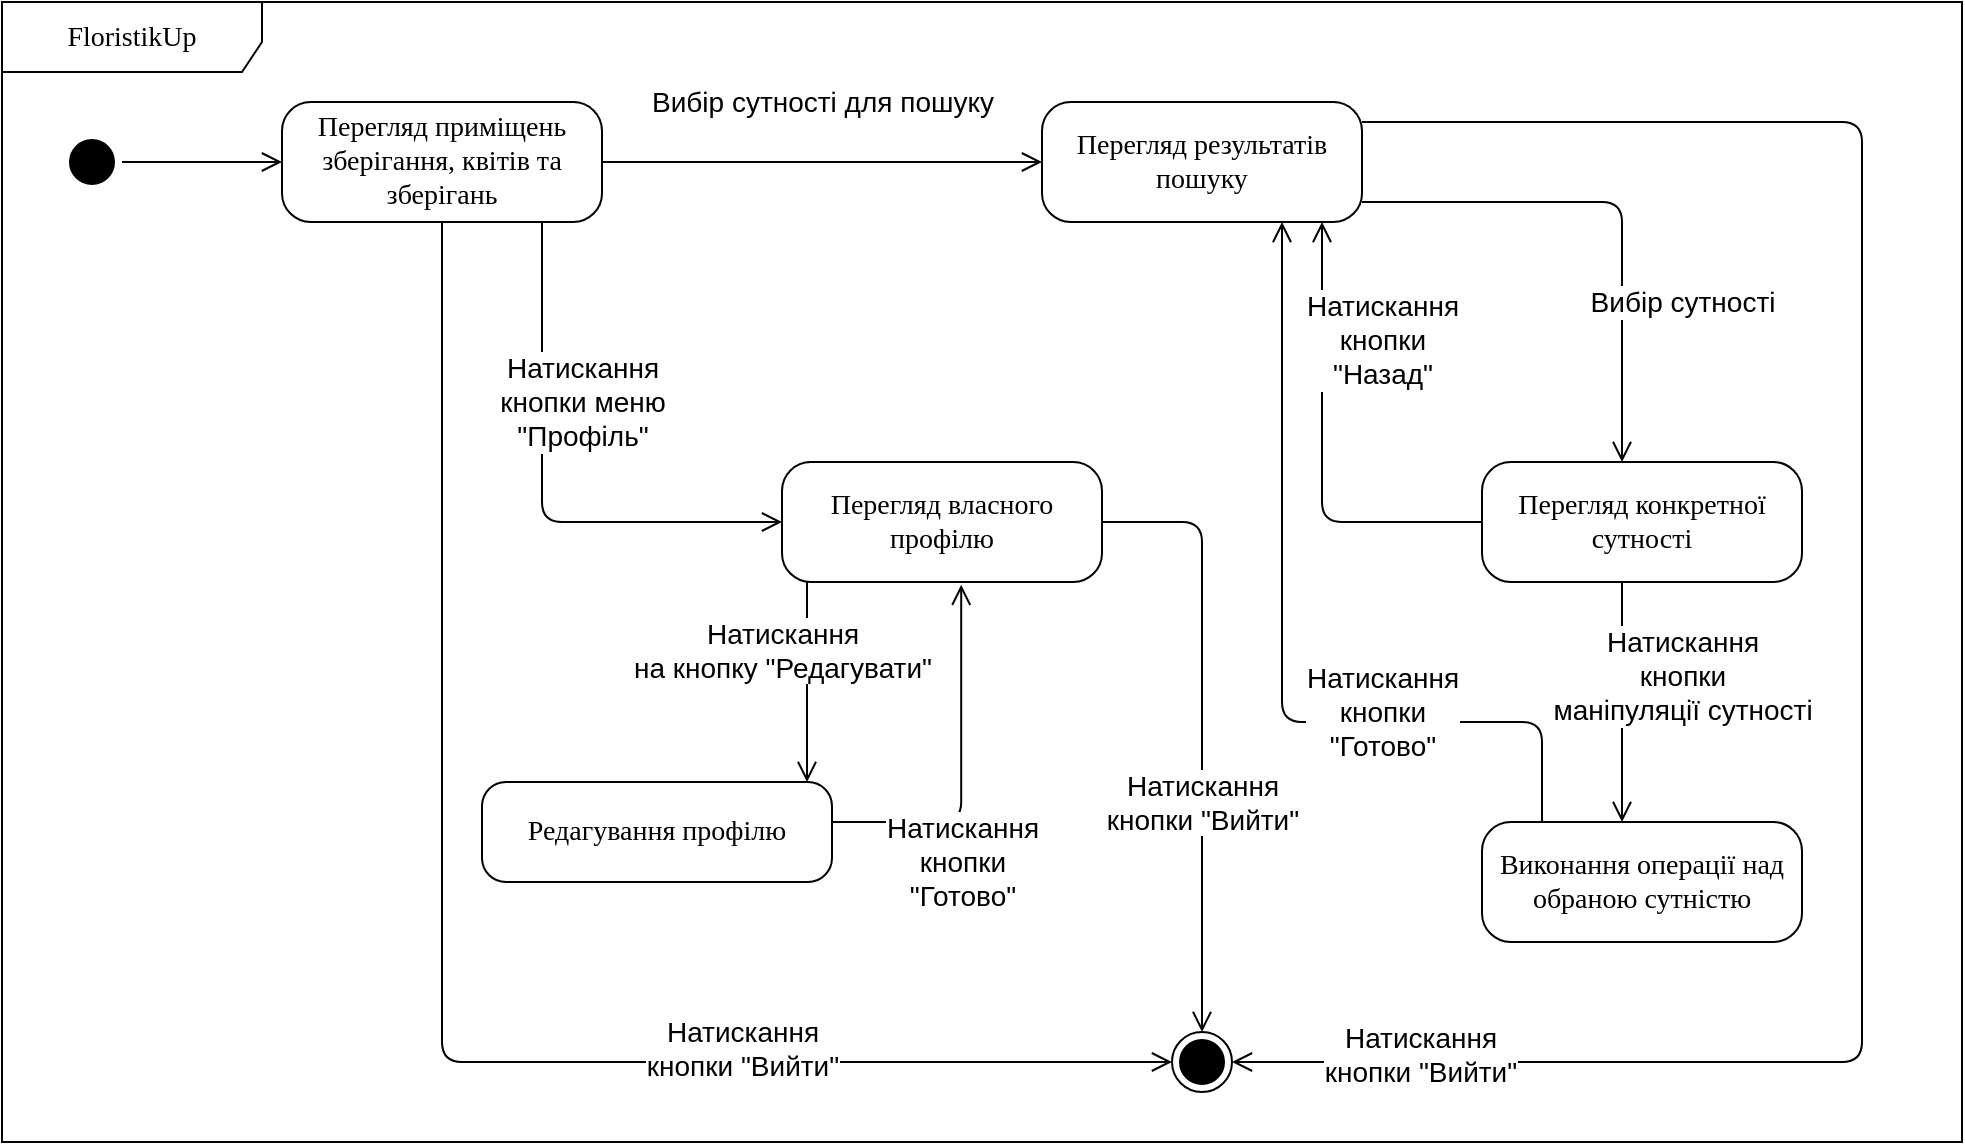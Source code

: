 <mxfile version="14.5.1" type="google"><diagram id="kVwoH0C3gzCKfx1Va9SO" name="Page-1"><mxGraphModel dx="1278" dy="580" grid="1" gridSize="10" guides="1" tooltips="1" connect="1" arrows="1" fold="1" page="1" pageScale="1" pageWidth="827" pageHeight="1169" math="0" shadow="0"><root><mxCell id="0"/><mxCell id="1" parent="0"/><mxCell id="T2dP1ATbqDYAn68ihmC9-1" value="&lt;span style=&quot;font-family: &amp;#34;times new roman&amp;#34; , serif ; font-size: 14px&quot;&gt;FloristikUp&lt;/span&gt;" style="shape=umlFrame;whiteSpace=wrap;html=1;rounded=1;shadow=0;comic=0;labelBackgroundColor=none;strokeWidth=1;fontFamily=Verdana;fontSize=14;align=center;width=130;height=35;" parent="1" vertex="1"><mxGeometry x="100" y="70" width="980" height="570" as="geometry"/></mxCell><mxCell id="T2dP1ATbqDYAn68ihmC9-2" value="" style="ellipse;html=1;shape=startState;fillColor=#000000;rounded=1;shadow=0;comic=0;labelBackgroundColor=none;fontFamily=Verdana;fontSize=14;fontColor=#000000;align=center;direction=south;" parent="1" vertex="1"><mxGeometry x="130" y="135" width="30" height="30" as="geometry"/></mxCell><mxCell id="T2dP1ATbqDYAn68ihmC9-3" value="Виконання операції над обраною сутністю" style="rounded=1;whiteSpace=wrap;html=1;arcSize=24;shadow=0;comic=0;labelBackgroundColor=none;fontFamily=Verdana;fontSize=14;align=center;" parent="1" vertex="1"><mxGeometry x="840" y="480" width="160" height="60" as="geometry"/></mxCell><mxCell id="T2dP1ATbqDYAn68ihmC9-4" value="Перегляд приміщень зберігання, квітів та зберігань" style="rounded=1;whiteSpace=wrap;html=1;arcSize=24;shadow=0;comic=0;labelBackgroundColor=none;fontFamily=Verdana;fontSize=14;align=center;" parent="1" vertex="1"><mxGeometry x="240" y="120" width="160" height="60" as="geometry"/></mxCell><mxCell id="T2dP1ATbqDYAn68ihmC9-5" value="Перегляд результатів пошуку" style="rounded=1;whiteSpace=wrap;html=1;arcSize=24;shadow=0;comic=0;labelBackgroundColor=none;fontFamily=Verdana;fontSize=14;align=center;" parent="1" vertex="1"><mxGeometry x="620" y="120" width="160" height="60" as="geometry"/></mxCell><mxCell id="T2dP1ATbqDYAn68ihmC9-6" value="Перегляд власного профілю" style="rounded=1;whiteSpace=wrap;html=1;arcSize=24;shadow=0;comic=0;labelBackgroundColor=none;fontFamily=Verdana;fontSize=14;align=center;" parent="1" vertex="1"><mxGeometry x="490" y="300" width="160" height="60" as="geometry"/></mxCell><mxCell id="T2dP1ATbqDYAn68ihmC9-7" style="edgeStyle=orthogonalEdgeStyle;html=1;labelBackgroundColor=none;endArrow=open;endSize=8;fontFamily=Verdana;fontSize=14;align=left;" parent="1" source="T2dP1ATbqDYAn68ihmC9-2" target="T2dP1ATbqDYAn68ihmC9-4" edge="1"><mxGeometry relative="1" as="geometry"/></mxCell><mxCell id="T2dP1ATbqDYAn68ihmC9-8" style="edgeStyle=orthogonalEdgeStyle;html=1;labelBackgroundColor=none;endArrow=open;endSize=8;fontFamily=Verdana;fontSize=14;align=left;" parent="1" source="T2dP1ATbqDYAn68ihmC9-5" target="T2dP1ATbqDYAn68ihmC9-18" edge="1"><mxGeometry relative="1" as="geometry"><mxPoint x="170" y="160" as="sourcePoint"/><mxPoint x="250" y="160" as="targetPoint"/><Array as="points"><mxPoint x="910" y="170"/></Array></mxGeometry></mxCell><mxCell id="T2dP1ATbqDYAn68ihmC9-9" value="Вибір сутності" style="edgeLabel;html=1;align=center;verticalAlign=middle;resizable=0;points=[];fontSize=14;" parent="T2dP1ATbqDYAn68ihmC9-8" vertex="1" connectable="0"><mxGeometry x="0.271" y="-3" relative="1" as="geometry"><mxPoint x="33" y="14.29" as="offset"/></mxGeometry></mxCell><mxCell id="T2dP1ATbqDYAn68ihmC9-10" style="edgeStyle=orthogonalEdgeStyle;html=1;labelBackgroundColor=none;endArrow=open;endSize=8;fontFamily=Verdana;fontSize=14;align=left;" parent="1" source="T2dP1ATbqDYAn68ihmC9-4" target="T2dP1ATbqDYAn68ihmC9-5" edge="1"><mxGeometry relative="1" as="geometry"><mxPoint x="180" y="170" as="sourcePoint"/><mxPoint x="260" y="170" as="targetPoint"/></mxGeometry></mxCell><mxCell id="T2dP1ATbqDYAn68ihmC9-11" value="Вибір сутності для пошуку" style="edgeLabel;html=1;align=center;verticalAlign=middle;resizable=0;points=[];fontSize=14;" parent="T2dP1ATbqDYAn68ihmC9-10" vertex="1" connectable="0"><mxGeometry x="-0.29" y="-2" relative="1" as="geometry"><mxPoint x="31.43" y="-32" as="offset"/></mxGeometry></mxCell><mxCell id="T2dP1ATbqDYAn68ihmC9-12" style="edgeStyle=orthogonalEdgeStyle;html=1;labelBackgroundColor=none;endArrow=open;endSize=8;fontFamily=Verdana;fontSize=14;align=left;" parent="1" source="T2dP1ATbqDYAn68ihmC9-4" target="T2dP1ATbqDYAn68ihmC9-6" edge="1"><mxGeometry relative="1" as="geometry"><mxPoint x="190" y="180" as="sourcePoint"/><mxPoint x="270" y="180" as="targetPoint"/><Array as="points"><mxPoint x="370" y="330"/></Array></mxGeometry></mxCell><mxCell id="T2dP1ATbqDYAn68ihmC9-13" value="Натискання &lt;br&gt;кнопки меню &lt;br&gt;&quot;Профіль&quot;" style="edgeLabel;html=1;align=center;verticalAlign=middle;resizable=0;points=[];fontSize=14;" parent="T2dP1ATbqDYAn68ihmC9-12" vertex="1" connectable="0"><mxGeometry x="-0.199" relative="1" as="geometry"><mxPoint x="20" y="-18.57" as="offset"/></mxGeometry></mxCell><mxCell id="T2dP1ATbqDYAn68ihmC9-14" value="Редагування профілю" style="rounded=1;whiteSpace=wrap;html=1;arcSize=24;shadow=0;comic=0;labelBackgroundColor=none;fontFamily=Verdana;fontSize=14;align=center;" parent="1" vertex="1"><mxGeometry x="340" y="460" width="175" height="50" as="geometry"/></mxCell><mxCell id="T2dP1ATbqDYAn68ihmC9-15" value="" style="ellipse;html=1;shape=endState;fillColor=#000000;rounded=1;shadow=0;comic=0;labelBackgroundColor=none;fontFamily=Verdana;fontSize=14;fontColor=#000000;align=center;" parent="1" vertex="1"><mxGeometry x="685" y="585" width="30" height="30" as="geometry"/></mxCell><mxCell id="T2dP1ATbqDYAn68ihmC9-16" style="edgeStyle=elbowEdgeStyle;html=1;labelBackgroundColor=none;endArrow=open;endSize=8;fontFamily=Verdana;fontSize=14;align=left;" parent="1" source="T2dP1ATbqDYAn68ihmC9-5" target="T2dP1ATbqDYAn68ihmC9-15" edge="1"><mxGeometry relative="1" as="geometry"><mxPoint x="800" y="590" as="sourcePoint"/><Array as="points"><mxPoint x="1030" y="130"/><mxPoint x="770" y="130"/><mxPoint x="930" y="140"/><mxPoint x="1010" y="420"/><mxPoint x="600" y="350"/></Array></mxGeometry></mxCell><mxCell id="T2dP1ATbqDYAn68ihmC9-17" value="Натискання&lt;br&gt;кнопки &quot;Вийти&quot;" style="edgeLabel;html=1;align=center;verticalAlign=middle;resizable=0;points=[];fontSize=14;" parent="T2dP1ATbqDYAn68ihmC9-16" vertex="1" connectable="0"><mxGeometry x="0.74" y="-4" relative="1" as="geometry"><mxPoint x="-40.71" as="offset"/></mxGeometry></mxCell><mxCell id="T2dP1ATbqDYAn68ihmC9-18" value="Перегляд конкретної сутності" style="rounded=1;whiteSpace=wrap;html=1;arcSize=24;shadow=0;comic=0;labelBackgroundColor=none;fontFamily=Verdana;fontSize=14;align=center;" parent="1" vertex="1"><mxGeometry x="840" y="300" width="160" height="60" as="geometry"/></mxCell><mxCell id="T2dP1ATbqDYAn68ihmC9-19" style="edgeStyle=elbowEdgeStyle;html=1;labelBackgroundColor=none;endArrow=open;endSize=8;fontFamily=Verdana;fontSize=14;align=left;" parent="1" source="T2dP1ATbqDYAn68ihmC9-6" target="T2dP1ATbqDYAn68ihmC9-14" edge="1"><mxGeometry relative="1" as="geometry"><mxPoint x="830" y="620" as="sourcePoint"/><mxPoint x="980" y="485" as="targetPoint"/></mxGeometry></mxCell><mxCell id="T2dP1ATbqDYAn68ihmC9-20" value="Натискання &lt;br&gt;на кнопку &quot;Редагувати&quot;" style="edgeLabel;html=1;align=center;verticalAlign=middle;resizable=0;points=[];fontSize=14;" parent="T2dP1ATbqDYAn68ihmC9-19" vertex="1" connectable="0"><mxGeometry x="-0.317" y="-2" relative="1" as="geometry"><mxPoint x="-11" as="offset"/></mxGeometry></mxCell><mxCell id="T2dP1ATbqDYAn68ihmC9-21" style="edgeStyle=elbowEdgeStyle;html=1;labelBackgroundColor=none;endArrow=open;endSize=8;fontFamily=Verdana;fontSize=14;align=left;" parent="1" source="T2dP1ATbqDYAn68ihmC9-18" target="T2dP1ATbqDYAn68ihmC9-3" edge="1"><mxGeometry relative="1" as="geometry"><mxPoint x="840" y="630" as="sourcePoint"/><mxPoint x="990" y="495" as="targetPoint"/><Array as="points"><mxPoint x="910" y="450"/><mxPoint x="920" y="410"/></Array></mxGeometry></mxCell><mxCell id="T2dP1ATbqDYAn68ihmC9-22" value="Натискання&lt;br&gt;кнопки&lt;br&gt;маніпуляції сутності" style="edgeLabel;html=1;align=center;verticalAlign=middle;resizable=0;points=[];fontSize=14;" parent="T2dP1ATbqDYAn68ihmC9-21" vertex="1" connectable="0"><mxGeometry x="0.564" y="3" relative="1" as="geometry"><mxPoint x="27" y="-46.79" as="offset"/></mxGeometry></mxCell><mxCell id="T2dP1ATbqDYAn68ihmC9-23" style="edgeStyle=elbowEdgeStyle;html=1;labelBackgroundColor=none;endArrow=open;endSize=8;fontFamily=Verdana;fontSize=14;align=left;" parent="1" source="T2dP1ATbqDYAn68ihmC9-4" target="T2dP1ATbqDYAn68ihmC9-15" edge="1"><mxGeometry relative="1" as="geometry"><mxPoint x="610" y="190" as="sourcePoint"/><mxPoint x="575" y="695" as="targetPoint"/><Array as="points"><mxPoint x="320" y="340"/><mxPoint x="300" y="580"/><mxPoint x="300" y="470"/><mxPoint x="310" y="330"/><mxPoint x="340" y="490"/></Array></mxGeometry></mxCell><mxCell id="T2dP1ATbqDYAn68ihmC9-24" value="Натискання&lt;br&gt;кнопки &quot;Вийти&quot;" style="edgeLabel;html=1;align=center;verticalAlign=middle;resizable=0;points=[];fontSize=14;" parent="T2dP1ATbqDYAn68ihmC9-23" vertex="1" connectable="0"><mxGeometry x="-0.365" y="4" relative="1" as="geometry"><mxPoint x="146" y="163.57" as="offset"/></mxGeometry></mxCell><mxCell id="T2dP1ATbqDYAn68ihmC9-25" style="edgeStyle=elbowEdgeStyle;html=1;labelBackgroundColor=none;endArrow=open;endSize=8;fontFamily=Verdana;fontSize=14;align=left;" parent="1" source="T2dP1ATbqDYAn68ihmC9-6" target="T2dP1ATbqDYAn68ihmC9-15" edge="1"><mxGeometry relative="1" as="geometry"><mxPoint x="620" y="200" as="sourcePoint"/><mxPoint x="585" y="705" as="targetPoint"/><Array as="points"><mxPoint x="700" y="460"/><mxPoint x="735" y="530"/><mxPoint x="630" y="490"/><mxPoint x="550" y="570"/><mxPoint x="520" y="600"/></Array></mxGeometry></mxCell><mxCell id="T2dP1ATbqDYAn68ihmC9-26" value="Натискання&lt;br&gt;кнопки &quot;Вийти&quot;" style="edgeLabel;html=1;align=center;verticalAlign=middle;resizable=0;points=[];fontSize=14;" parent="T2dP1ATbqDYAn68ihmC9-25" vertex="1" connectable="0"><mxGeometry x="0.359" y="3" relative="1" as="geometry"><mxPoint x="-3" y="-17.14" as="offset"/></mxGeometry></mxCell><mxCell id="T2dP1ATbqDYAn68ihmC9-27" style="edgeStyle=orthogonalEdgeStyle;rounded=0;orthogonalLoop=1;jettySize=auto;html=1;exitX=0.5;exitY=1;exitDx=0;exitDy=0;strokeColor=#000000;fontSize=14;" parent="1" source="T2dP1ATbqDYAn68ihmC9-14" target="T2dP1ATbqDYAn68ihmC9-14" edge="1"><mxGeometry relative="1" as="geometry"/></mxCell><mxCell id="T2dP1ATbqDYAn68ihmC9-28" style="edgeStyle=orthogonalEdgeStyle;html=1;labelBackgroundColor=none;endArrow=open;endSize=8;fontFamily=Verdana;fontSize=14;align=left;" parent="1" source="T2dP1ATbqDYAn68ihmC9-18" target="T2dP1ATbqDYAn68ihmC9-5" edge="1"><mxGeometry relative="1" as="geometry"><mxPoint x="790" y="180" as="sourcePoint"/><mxPoint x="920" y="310" as="targetPoint"/><Array as="points"><mxPoint x="760" y="330"/></Array></mxGeometry></mxCell><mxCell id="T2dP1ATbqDYAn68ihmC9-29" value="Натискання &lt;br&gt;кнопки &lt;br&gt;&quot;Назад&quot;" style="edgeLabel;html=1;align=center;verticalAlign=middle;resizable=0;points=[];fontSize=14;" parent="T2dP1ATbqDYAn68ihmC9-28" vertex="1" connectable="0"><mxGeometry x="0.271" y="-3" relative="1" as="geometry"><mxPoint x="27" y="-25.71" as="offset"/></mxGeometry></mxCell><mxCell id="T2dP1ATbqDYAn68ihmC9-30" value="&lt;span style=&quot;color: rgba(0 , 0 , 0 , 0) ; font-family: monospace ; font-size: 0px&quot;&gt;%3CmxGraphModel%3E%3Croot%3E%3CmxCell%20id%3D%220%22%2F%3E%3CmxCell%20id%3D%221%22%20parent%3D%220%22%2F%3E%3CmxCell%20id%3D%222%22%20style%3D%22edgeStyle%3DorthogonalEdgeStyle%3Bhtml%3D1%3BlabelBackgroundColor%3Dnone%3BendArrow%3Dopen%3BendSize%3D8%3BfontFamily%3DVerdana%3BfontSize%3D14%3Balign%3Dleft%3B%22%20edge%3D%221%22%20parent%3D%221%22%3E%3CmxGeometry%20relative%3D%221%22%20as%3D%22geometry%22%3E%3CmxPoint%20x%3D%22840%22%20y%3D%22330%22%20as%3D%22sourcePoint%22%2F%3E%3CmxPoint%20x%3D%22760%22%20y%3D%22180%22%20as%3D%22targetPoint%22%2F%3E%3CArray%20as%3D%22points%22%3E%3CmxPoint%20x%3D%22760%22%20y%3D%22330%22%2F%3E%3C%2FArray%3E%3C%2FmxGeometry%3E%3C%2FmxCell%3E%3CmxCell%20id%3D%223%22%20value%3D%22%D0%9D%D0%B0%D1%82%D0%B8%D1%81%D0%BA%D0%B0%D0%BD%D0%BD%D1%8F%20%26lt%3Bbr%26gt%3B%D0%BA%D0%BD%D0%BE%D0%BF%D0%BA%D0%B8%20%26lt%3Bbr%26gt%3B%26quot%3B%D0%93%D0%BE%D1%82%D0%BE%D0%B2%D0%BE%26quot%3B%22%20style%3D%22edgeLabel%3Bhtml%3D1%3Balign%3Dcenter%3BverticalAlign%3Dmiddle%3Bresizable%3D0%3Bpoints%3D%5B%5D%3BfontSize%3D14%3B%22%20vertex%3D%221%22%20connectable%3D%220%22%20parent%3D%222%22%3E%3CmxGeometry%20x%3D%220.271%22%20y%3D%22-3%22%20relative%3D%221%22%20as%3D%22geometry%22%3E%3CmxPoint%20x%3D%2227%22%20y%3D%22-25.71%22%20as%3D%22offset%22%2F%3E%3C%2FmxGeometry%3E%3C%2FmxCell%3E%3C%2Froot%3E%3C%2FmxGraphModel%3E&lt;/span&gt;" style="edgeStyle=orthogonalEdgeStyle;html=1;labelBackgroundColor=none;endArrow=open;endSize=8;fontFamily=Verdana;fontSize=14;align=left;" parent="1" source="T2dP1ATbqDYAn68ihmC9-3" target="T2dP1ATbqDYAn68ihmC9-5" edge="1"><mxGeometry relative="1" as="geometry"><mxPoint x="850" y="340" as="sourcePoint"/><mxPoint x="770" y="190" as="targetPoint"/><Array as="points"><mxPoint x="870" y="430"/><mxPoint x="740" y="430"/></Array></mxGeometry></mxCell><mxCell id="T2dP1ATbqDYAn68ihmC9-31" value="Натискання &lt;br&gt;кнопки &lt;br&gt;&quot;Готово&quot;" style="edgeLabel;html=1;align=center;verticalAlign=middle;resizable=0;points=[];fontSize=14;" parent="T2dP1ATbqDYAn68ihmC9-30" vertex="1" connectable="0"><mxGeometry x="0.271" y="-3" relative="1" as="geometry"><mxPoint x="47" y="87.86" as="offset"/></mxGeometry></mxCell><mxCell id="T2dP1ATbqDYAn68ihmC9-32" style="edgeStyle=orthogonalEdgeStyle;html=1;labelBackgroundColor=none;endArrow=open;endSize=8;fontFamily=Verdana;fontSize=14;align=left;entryX=0.56;entryY=1.023;entryDx=0;entryDy=0;entryPerimeter=0;" parent="1" source="T2dP1ATbqDYAn68ihmC9-14" edge="1" target="T2dP1ATbqDYAn68ihmC9-6"><mxGeometry relative="1" as="geometry"><mxPoint x="535" y="480" as="sourcePoint"/><mxPoint x="580" y="370" as="targetPoint"/><Array as="points"><mxPoint x="580" y="480"/></Array></mxGeometry></mxCell><mxCell id="T2dP1ATbqDYAn68ihmC9-33" value="Натискання &lt;br&gt;кнопки &lt;br&gt;&quot;Готово&quot;" style="edgeLabel;html=1;align=center;verticalAlign=middle;resizable=0;points=[];fontSize=14;" parent="T2dP1ATbqDYAn68ihmC9-32" vertex="1" connectable="0"><mxGeometry x="0.271" y="-3" relative="1" as="geometry"><mxPoint x="-3" y="72.14" as="offset"/></mxGeometry></mxCell></root></mxGraphModel></diagram></mxfile>